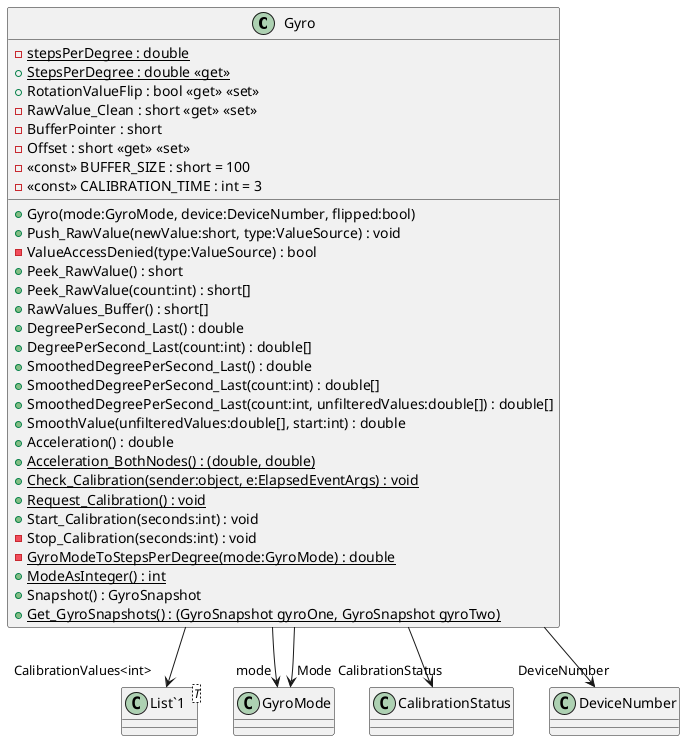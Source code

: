 @startuml
class Gyro {
    - {static} stepsPerDegree : double
    + {static} StepsPerDegree : double <<get>>
    + RotationValueFlip : bool <<get>> <<set>>
    - RawValue_Clean : short <<get>> <<set>>
    - BufferPointer : short
    - Offset : short <<get>> <<set>>
    - <<const>> BUFFER_SIZE : short = 100
    - <<const>> CALIBRATION_TIME : int = 3
    + Gyro(mode:GyroMode, device:DeviceNumber, flipped:bool)
    + Push_RawValue(newValue:short, type:ValueSource) : void
    - ValueAccessDenied(type:ValueSource) : bool
    + Peek_RawValue() : short
    + Peek_RawValue(count:int) : short[]
    + RawValues_Buffer() : short[]
    + DegreePerSecond_Last() : double
    + DegreePerSecond_Last(count:int) : double[]
    + SmoothedDegreePerSecond_Last() : double
    + SmoothedDegreePerSecond_Last(count:int) : double[]
    + SmoothedDegreePerSecond_Last(count:int, unfilteredValues:double[]) : double[]
    + SmoothValue(unfilteredValues:double[], start:int) : double
    + Acceleration() : double
    + {static} Acceleration_BothNodes() : (double, double)
    + {static} Check_Calibration(sender:object, e:ElapsedEventArgs) : void
    + {static} Request_Calibration() : void
    + Start_Calibration(seconds:int) : void
    - Stop_Calibration(seconds:int) : void
    - {static} GyroModeToStepsPerDegree(mode:GyroMode) : double
    + {static} ModeAsInteger() : int
    + Snapshot() : GyroSnapshot
    + {static} Get_GyroSnapshots() : (GyroSnapshot gyroOne, GyroSnapshot gyroTwo)
}
class "List`1"<T> {
}
Gyro --> "mode" GyroMode
Gyro --> "Mode" GyroMode
Gyro --> "CalibrationStatus" CalibrationStatus
Gyro --> "DeviceNumber" DeviceNumber
Gyro --> "CalibrationValues<int>" "List`1"
@enduml
